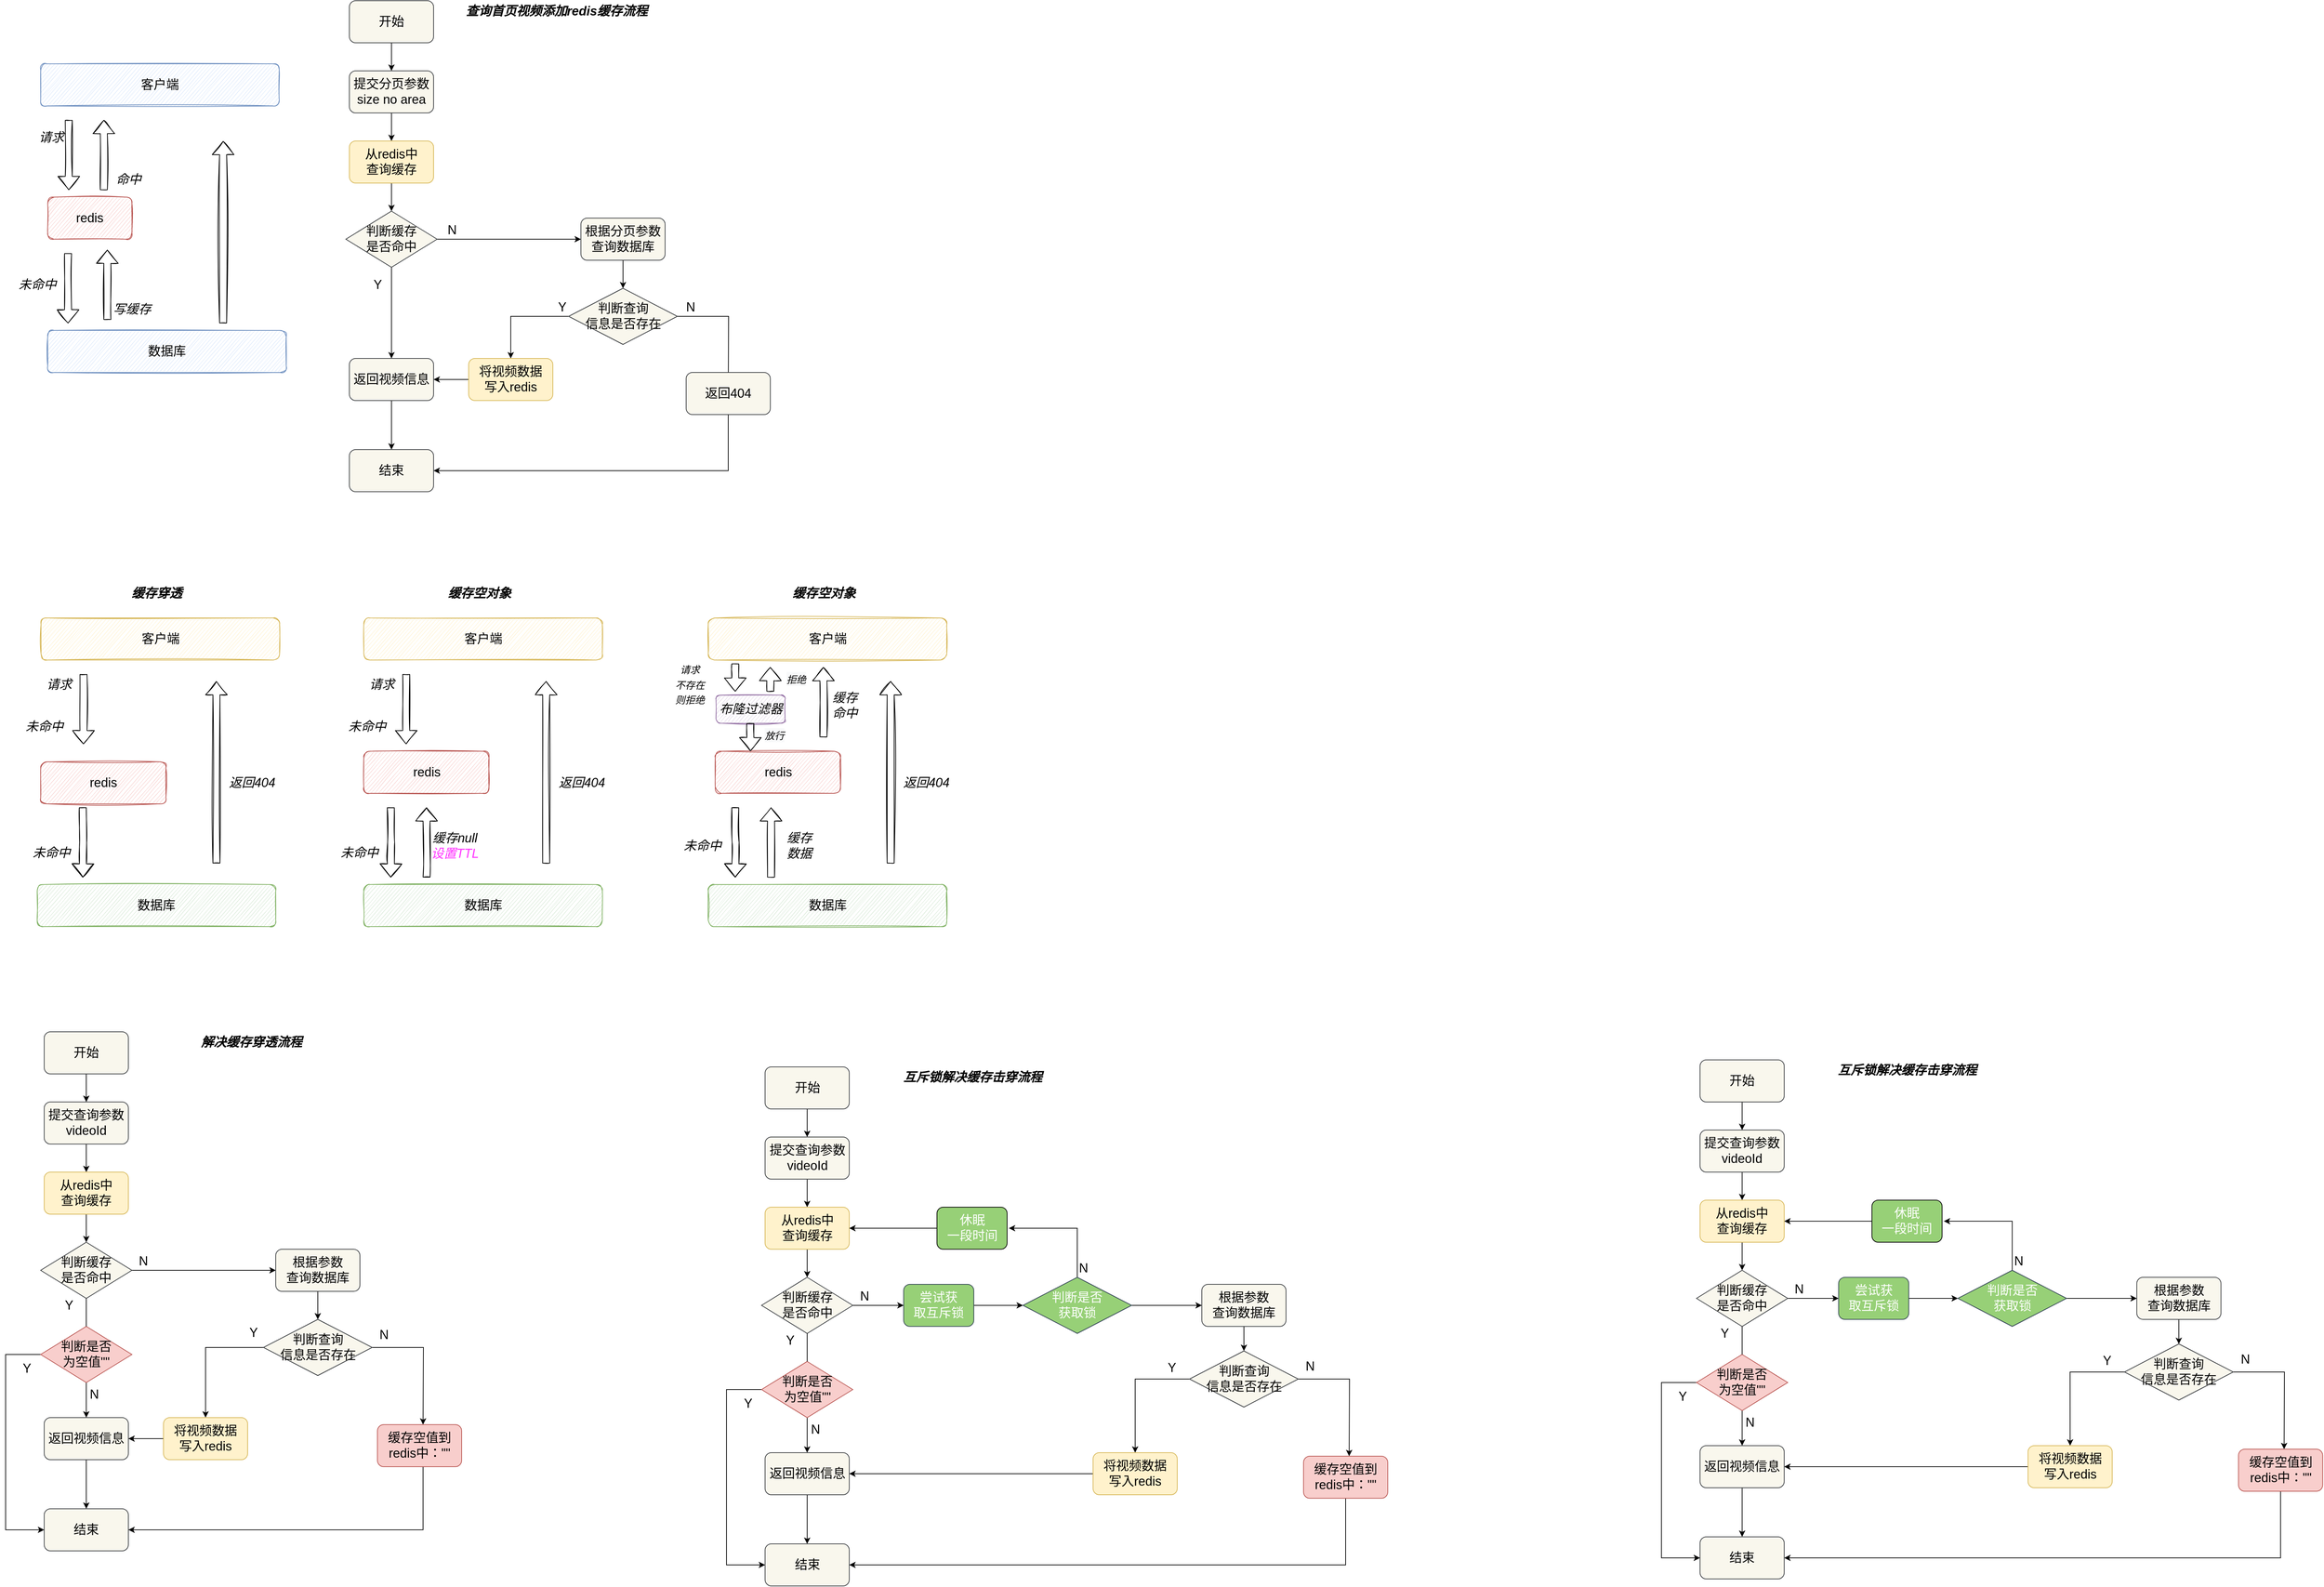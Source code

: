 <mxfile version="20.0.1" type="github">
  <diagram id="TUnOw4-OjzSRCAbL5mTf" name="Page-1">
    <mxGraphModel dx="1422" dy="839" grid="1" gridSize="10" guides="1" tooltips="1" connect="1" arrows="1" fold="1" page="1" pageScale="1" pageWidth="2339" pageHeight="3300" math="0" shadow="0">
      <root>
        <mxCell id="0" />
        <mxCell id="1" parent="0" />
        <mxCell id="n0v-IEttftfymTyLD5pH-8" value="" style="edgeStyle=orthogonalEdgeStyle;rounded=0;orthogonalLoop=1;jettySize=auto;html=1;fontSize=18;" parent="1" source="n0v-IEttftfymTyLD5pH-2" target="n0v-IEttftfymTyLD5pH-5" edge="1">
          <mxGeometry relative="1" as="geometry" />
        </mxCell>
        <mxCell id="n0v-IEttftfymTyLD5pH-2" value="提交分页参数&lt;br&gt;size no area" style="rounded=1;whiteSpace=wrap;html=1;fontSize=18;fillColor=#f9f7ed;strokeColor=#36393d;" parent="1" vertex="1">
          <mxGeometry x="540" y="260" width="120" height="60" as="geometry" />
        </mxCell>
        <mxCell id="n0v-IEttftfymTyLD5pH-4" value="" style="edgeStyle=orthogonalEdgeStyle;rounded=0;orthogonalLoop=1;jettySize=auto;html=1;fontSize=18;" parent="1" source="n0v-IEttftfymTyLD5pH-3" target="n0v-IEttftfymTyLD5pH-2" edge="1">
          <mxGeometry relative="1" as="geometry" />
        </mxCell>
        <mxCell id="n0v-IEttftfymTyLD5pH-3" value="开始" style="rounded=1;whiteSpace=wrap;html=1;fontSize=18;fillColor=#f9f7ed;strokeColor=#36393d;" parent="1" vertex="1">
          <mxGeometry x="540" y="160" width="120" height="60" as="geometry" />
        </mxCell>
        <mxCell id="n0v-IEttftfymTyLD5pH-9" value="" style="edgeStyle=orthogonalEdgeStyle;rounded=0;orthogonalLoop=1;jettySize=auto;html=1;fontSize=18;" parent="1" source="n0v-IEttftfymTyLD5pH-5" target="n0v-IEttftfymTyLD5pH-6" edge="1">
          <mxGeometry relative="1" as="geometry" />
        </mxCell>
        <mxCell id="n0v-IEttftfymTyLD5pH-5" value="从redis中&lt;br&gt;查询缓存" style="rounded=1;whiteSpace=wrap;html=1;fontSize=18;fillColor=#fff2cc;strokeColor=#d6b656;" parent="1" vertex="1">
          <mxGeometry x="540" y="360" width="120" height="60" as="geometry" />
        </mxCell>
        <mxCell id="n0v-IEttftfymTyLD5pH-11" value="" style="edgeStyle=orthogonalEdgeStyle;rounded=0;orthogonalLoop=1;jettySize=auto;html=1;fontSize=18;" parent="1" source="n0v-IEttftfymTyLD5pH-6" target="n0v-IEttftfymTyLD5pH-10" edge="1">
          <mxGeometry relative="1" as="geometry" />
        </mxCell>
        <mxCell id="n0v-IEttftfymTyLD5pH-12" value="Y" style="edgeLabel;html=1;align=center;verticalAlign=middle;resizable=0;points=[];fontSize=18;" parent="n0v-IEttftfymTyLD5pH-11" vertex="1" connectable="0">
          <mxGeometry x="-0.244" y="-1" relative="1" as="geometry">
            <mxPoint x="-19" y="-24" as="offset" />
          </mxGeometry>
        </mxCell>
        <mxCell id="n0v-IEttftfymTyLD5pH-14" value="" style="edgeStyle=orthogonalEdgeStyle;rounded=0;orthogonalLoop=1;jettySize=auto;html=1;fontSize=18;" parent="1" source="n0v-IEttftfymTyLD5pH-6" target="n0v-IEttftfymTyLD5pH-13" edge="1">
          <mxGeometry relative="1" as="geometry" />
        </mxCell>
        <mxCell id="n0v-IEttftfymTyLD5pH-6" value="判断缓存&lt;br&gt;是否命中" style="rhombus;whiteSpace=wrap;html=1;fontSize=18;fillColor=#f9f7ed;strokeColor=#36393d;" parent="1" vertex="1">
          <mxGeometry x="535" y="460" width="130" height="80" as="geometry" />
        </mxCell>
        <mxCell id="n0v-IEttftfymTyLD5pH-19" value="" style="edgeStyle=orthogonalEdgeStyle;rounded=0;orthogonalLoop=1;jettySize=auto;html=1;fontSize=18;" parent="1" source="n0v-IEttftfymTyLD5pH-10" target="n0v-IEttftfymTyLD5pH-18" edge="1">
          <mxGeometry relative="1" as="geometry" />
        </mxCell>
        <mxCell id="n0v-IEttftfymTyLD5pH-10" value="返回视频信息" style="rounded=1;whiteSpace=wrap;html=1;fontSize=18;fillColor=#f9f7ed;strokeColor=#36393d;" parent="1" vertex="1">
          <mxGeometry x="540" y="670" width="120" height="60" as="geometry" />
        </mxCell>
        <mxCell id="n0v-IEttftfymTyLD5pH-17" value="" style="edgeStyle=orthogonalEdgeStyle;rounded=0;orthogonalLoop=1;jettySize=auto;html=1;fontSize=18;" parent="1" source="n0v-IEttftfymTyLD5pH-13" target="n0v-IEttftfymTyLD5pH-16" edge="1">
          <mxGeometry relative="1" as="geometry" />
        </mxCell>
        <mxCell id="n0v-IEttftfymTyLD5pH-13" value="根据分页参数查询数据库" style="rounded=1;whiteSpace=wrap;html=1;fontSize=18;fillColor=#f9f7ed;strokeColor=#36393d;" parent="1" vertex="1">
          <mxGeometry x="870" y="470" width="120" height="60" as="geometry" />
        </mxCell>
        <mxCell id="n0v-IEttftfymTyLD5pH-15" value="N" style="edgeLabel;html=1;align=center;verticalAlign=middle;resizable=0;points=[];fontSize=18;" parent="1" vertex="1" connectable="0">
          <mxGeometry x="690" y="490" as="geometry">
            <mxPoint x="-4" y="-3" as="offset" />
          </mxGeometry>
        </mxCell>
        <mxCell id="n0v-IEttftfymTyLD5pH-20" style="edgeStyle=orthogonalEdgeStyle;rounded=0;orthogonalLoop=1;jettySize=auto;html=1;fontSize=18;" parent="1" source="n0v-IEttftfymTyLD5pH-16" edge="1">
          <mxGeometry relative="1" as="geometry">
            <mxPoint x="1080" y="720" as="targetPoint" />
          </mxGeometry>
        </mxCell>
        <mxCell id="n0v-IEttftfymTyLD5pH-24" style="edgeStyle=orthogonalEdgeStyle;rounded=0;orthogonalLoop=1;jettySize=auto;html=1;entryX=0.5;entryY=0;entryDx=0;entryDy=0;fontSize=18;" parent="1" source="n0v-IEttftfymTyLD5pH-16" target="n0v-IEttftfymTyLD5pH-23" edge="1">
          <mxGeometry relative="1" as="geometry" />
        </mxCell>
        <mxCell id="n0v-IEttftfymTyLD5pH-16" value="判断查询&lt;br&gt;信息是否存在" style="rhombus;whiteSpace=wrap;html=1;fontSize=18;fillColor=#f9f7ed;strokeColor=#36393d;" parent="1" vertex="1">
          <mxGeometry x="852.5" y="570" width="155" height="80" as="geometry" />
        </mxCell>
        <mxCell id="n0v-IEttftfymTyLD5pH-18" value="结束" style="rounded=1;whiteSpace=wrap;html=1;fontSize=18;fillColor=#f9f7ed;strokeColor=#36393d;" parent="1" vertex="1">
          <mxGeometry x="540" y="800" width="120" height="60" as="geometry" />
        </mxCell>
        <mxCell id="n0v-IEttftfymTyLD5pH-22" style="edgeStyle=orthogonalEdgeStyle;rounded=0;orthogonalLoop=1;jettySize=auto;html=1;entryX=1;entryY=0.5;entryDx=0;entryDy=0;fontSize=18;" parent="1" source="n0v-IEttftfymTyLD5pH-21" target="n0v-IEttftfymTyLD5pH-18" edge="1">
          <mxGeometry relative="1" as="geometry">
            <Array as="points">
              <mxPoint x="1080" y="830" />
            </Array>
          </mxGeometry>
        </mxCell>
        <mxCell id="n0v-IEttftfymTyLD5pH-21" value="返回404" style="rounded=1;whiteSpace=wrap;html=1;fontSize=18;fillColor=#f9f7ed;strokeColor=#36393d;" parent="1" vertex="1">
          <mxGeometry x="1020" y="690" width="120" height="60" as="geometry" />
        </mxCell>
        <mxCell id="n0v-IEttftfymTyLD5pH-25" value="" style="edgeStyle=orthogonalEdgeStyle;rounded=0;orthogonalLoop=1;jettySize=auto;html=1;fontSize=18;" parent="1" source="n0v-IEttftfymTyLD5pH-23" target="n0v-IEttftfymTyLD5pH-10" edge="1">
          <mxGeometry relative="1" as="geometry" />
        </mxCell>
        <mxCell id="n0v-IEttftfymTyLD5pH-23" value="将视频数据&lt;br&gt;写入redis" style="rounded=1;whiteSpace=wrap;html=1;fontSize=18;fillColor=#fff2cc;strokeColor=#d6b656;" parent="1" vertex="1">
          <mxGeometry x="710" y="670" width="120" height="60" as="geometry" />
        </mxCell>
        <mxCell id="n0v-IEttftfymTyLD5pH-26" value="&lt;b&gt;&lt;i&gt;查询首页视频添加redis缓存流程&lt;/i&gt;&lt;/b&gt;" style="text;html=1;align=center;verticalAlign=middle;resizable=0;points=[];autosize=1;strokeColor=none;fillColor=none;fontSize=18;" parent="1" vertex="1">
          <mxGeometry x="700" y="160" width="270" height="30" as="geometry" />
        </mxCell>
        <mxCell id="n0v-IEttftfymTyLD5pH-27" value="客户端" style="rounded=1;whiteSpace=wrap;html=1;fontSize=18;sketch=1;fillColor=#dae8fc;strokeColor=#6c8ebf;" parent="1" vertex="1">
          <mxGeometry x="100" y="250" width="340" height="60" as="geometry" />
        </mxCell>
        <mxCell id="n0v-IEttftfymTyLD5pH-29" value="数据库" style="rounded=1;whiteSpace=wrap;html=1;fontSize=18;sketch=1;fillColor=#dae8fc;strokeColor=#6c8ebf;" parent="1" vertex="1">
          <mxGeometry x="110" y="630" width="340" height="60" as="geometry" />
        </mxCell>
        <mxCell id="n0v-IEttftfymTyLD5pH-30" value="redis" style="rounded=1;whiteSpace=wrap;html=1;sketch=1;fontSize=18;fillColor=#f8cecc;strokeColor=#b85450;" parent="1" vertex="1">
          <mxGeometry x="110" y="440" width="120" height="60" as="geometry" />
        </mxCell>
        <mxCell id="n0v-IEttftfymTyLD5pH-31" value="" style="shape=flexArrow;endArrow=classic;html=1;rounded=0;fontSize=18;sketch=1;" parent="1" edge="1">
          <mxGeometry width="50" height="50" relative="1" as="geometry">
            <mxPoint x="140" y="330" as="sourcePoint" />
            <mxPoint x="140" y="430" as="targetPoint" />
          </mxGeometry>
        </mxCell>
        <mxCell id="n0v-IEttftfymTyLD5pH-32" value="" style="shape=flexArrow;endArrow=classic;html=1;rounded=0;fontSize=18;sketch=1;" parent="1" edge="1">
          <mxGeometry width="50" height="50" relative="1" as="geometry">
            <mxPoint x="190" y="430" as="sourcePoint" />
            <mxPoint x="190" y="330" as="targetPoint" />
          </mxGeometry>
        </mxCell>
        <mxCell id="n0v-IEttftfymTyLD5pH-33" value="" style="shape=flexArrow;endArrow=classic;html=1;rounded=0;fontSize=18;sketch=1;" parent="1" edge="1">
          <mxGeometry width="50" height="50" relative="1" as="geometry">
            <mxPoint x="139" y="520" as="sourcePoint" />
            <mxPoint x="139" y="620" as="targetPoint" />
          </mxGeometry>
        </mxCell>
        <mxCell id="n0v-IEttftfymTyLD5pH-34" value="" style="shape=flexArrow;endArrow=classic;html=1;rounded=0;fontSize=18;sketch=1;" parent="1" edge="1">
          <mxGeometry width="50" height="50" relative="1" as="geometry">
            <mxPoint x="360" y="620" as="sourcePoint" />
            <mxPoint x="360" y="360" as="targetPoint" />
          </mxGeometry>
        </mxCell>
        <mxCell id="n0v-IEttftfymTyLD5pH-35" value="&lt;i&gt;请求&lt;/i&gt;" style="text;html=1;align=center;verticalAlign=middle;resizable=0;points=[];autosize=1;strokeColor=none;fillColor=none;fontSize=18;sketch=0;" parent="1" vertex="1">
          <mxGeometry x="90" y="340" width="50" height="30" as="geometry" />
        </mxCell>
        <mxCell id="n0v-IEttftfymTyLD5pH-36" value="&lt;i&gt;命中&lt;/i&gt;" style="text;html=1;align=center;verticalAlign=middle;resizable=0;points=[];autosize=1;strokeColor=none;fillColor=none;fontSize=18;sketch=0;" parent="1" vertex="1">
          <mxGeometry x="200" y="400" width="50" height="30" as="geometry" />
        </mxCell>
        <mxCell id="n0v-IEttftfymTyLD5pH-37" value="&lt;i&gt;未命中&lt;/i&gt;" style="text;html=1;align=center;verticalAlign=middle;resizable=0;points=[];autosize=1;strokeColor=none;fillColor=none;fontSize=18;sketch=0;" parent="1" vertex="1">
          <mxGeometry x="59.5" y="550" width="70" height="30" as="geometry" />
        </mxCell>
        <mxCell id="n0v-IEttftfymTyLD5pH-38" value="" style="shape=flexArrow;endArrow=classic;html=1;rounded=0;fontSize=18;sketch=1;" parent="1" edge="1">
          <mxGeometry width="50" height="50" relative="1" as="geometry">
            <mxPoint x="195" y="615" as="sourcePoint" />
            <mxPoint x="195" y="515" as="targetPoint" />
          </mxGeometry>
        </mxCell>
        <mxCell id="n0v-IEttftfymTyLD5pH-39" value="&lt;i&gt;写缓存&lt;/i&gt;" style="text;html=1;align=center;verticalAlign=middle;resizable=0;points=[];autosize=1;strokeColor=none;fillColor=none;fontSize=18;sketch=0;" parent="1" vertex="1">
          <mxGeometry x="195" y="585" width="70" height="30" as="geometry" />
        </mxCell>
        <mxCell id="hhesN13eDC3Sof1Lqxhy-1" value="客户端" style="rounded=1;whiteSpace=wrap;html=1;fontSize=18;sketch=1;fillColor=#fff2cc;strokeColor=#d6b656;" parent="1" vertex="1">
          <mxGeometry x="100.5" y="1040" width="340" height="60" as="geometry" />
        </mxCell>
        <mxCell id="hhesN13eDC3Sof1Lqxhy-2" value="数据库" style="rounded=1;whiteSpace=wrap;html=1;fontSize=18;sketch=1;fillColor=#d5e8d4;strokeColor=#82b366;" parent="1" vertex="1">
          <mxGeometry x="95" y="1420" width="340" height="60" as="geometry" />
        </mxCell>
        <mxCell id="hhesN13eDC3Sof1Lqxhy-4" value="" style="shape=flexArrow;endArrow=classic;html=1;rounded=0;fontSize=18;sketch=1;" parent="1" edge="1">
          <mxGeometry width="50" height="50" relative="1" as="geometry">
            <mxPoint x="161" y="1120" as="sourcePoint" />
            <mxPoint x="161" y="1220" as="targetPoint" />
          </mxGeometry>
        </mxCell>
        <mxCell id="hhesN13eDC3Sof1Lqxhy-6" value="" style="shape=flexArrow;endArrow=classic;html=1;rounded=0;fontSize=18;sketch=1;" parent="1" edge="1">
          <mxGeometry width="50" height="50" relative="1" as="geometry">
            <mxPoint x="160" y="1310" as="sourcePoint" />
            <mxPoint x="160" y="1410" as="targetPoint" />
            <Array as="points">
              <mxPoint x="160.5" y="1360" />
            </Array>
          </mxGeometry>
        </mxCell>
        <mxCell id="hhesN13eDC3Sof1Lqxhy-7" value="" style="shape=flexArrow;endArrow=classic;html=1;rounded=0;fontSize=18;sketch=1;" parent="1" edge="1">
          <mxGeometry width="50" height="50" relative="1" as="geometry">
            <mxPoint x="350.5" y="1390" as="sourcePoint" />
            <mxPoint x="350.5" y="1130" as="targetPoint" />
          </mxGeometry>
        </mxCell>
        <mxCell id="hhesN13eDC3Sof1Lqxhy-8" value="&lt;i&gt;请求&lt;/i&gt;" style="text;html=1;align=center;verticalAlign=middle;resizable=0;points=[];autosize=1;strokeColor=none;fillColor=none;fontSize=18;sketch=0;" parent="1" vertex="1">
          <mxGeometry x="100.5" y="1120" width="50" height="30" as="geometry" />
        </mxCell>
        <mxCell id="hhesN13eDC3Sof1Lqxhy-10" value="&lt;i&gt;未命中&lt;/i&gt;" style="text;html=1;align=center;verticalAlign=middle;resizable=0;points=[];autosize=1;strokeColor=none;fillColor=none;fontSize=18;sketch=0;" parent="1" vertex="1">
          <mxGeometry x="80" y="1360" width="70" height="30" as="geometry" />
        </mxCell>
        <mxCell id="hhesN13eDC3Sof1Lqxhy-14" value="&lt;i&gt;未命中&lt;/i&gt;" style="text;html=1;align=center;verticalAlign=middle;resizable=0;points=[];autosize=1;strokeColor=none;fillColor=none;fontSize=18;sketch=0;" parent="1" vertex="1">
          <mxGeometry x="70" y="1180" width="70" height="30" as="geometry" />
        </mxCell>
        <mxCell id="hhesN13eDC3Sof1Lqxhy-16" value="&lt;i&gt;返回404&lt;/i&gt;" style="text;html=1;align=center;verticalAlign=middle;resizable=0;points=[];autosize=1;strokeColor=none;fillColor=none;fontSize=18;sketch=0;" parent="1" vertex="1">
          <mxGeometry x="360.5" y="1260" width="80" height="30" as="geometry" />
        </mxCell>
        <mxCell id="hhesN13eDC3Sof1Lqxhy-17" value="客户端" style="rounded=1;whiteSpace=wrap;html=1;fontSize=18;sketch=1;fillColor=#fff2cc;strokeColor=#d6b656;" parent="1" vertex="1">
          <mxGeometry x="560.5" y="1040" width="340" height="60" as="geometry" />
        </mxCell>
        <mxCell id="hhesN13eDC3Sof1Lqxhy-18" value="数据库" style="rounded=1;whiteSpace=wrap;html=1;fontSize=18;sketch=1;fillColor=#d5e8d4;strokeColor=#82b366;" parent="1" vertex="1">
          <mxGeometry x="560.5" y="1420" width="340" height="60" as="geometry" />
        </mxCell>
        <mxCell id="hhesN13eDC3Sof1Lqxhy-20" value="" style="shape=flexArrow;endArrow=classic;html=1;rounded=0;fontSize=18;sketch=1;" parent="1" edge="1">
          <mxGeometry width="50" height="50" relative="1" as="geometry">
            <mxPoint x="621" y="1120" as="sourcePoint" />
            <mxPoint x="621" y="1220" as="targetPoint" />
          </mxGeometry>
        </mxCell>
        <mxCell id="hhesN13eDC3Sof1Lqxhy-21" value="" style="shape=flexArrow;endArrow=classic;html=1;rounded=0;fontSize=18;sketch=1;" parent="1" edge="1">
          <mxGeometry width="50" height="50" relative="1" as="geometry">
            <mxPoint x="599" y="1310" as="sourcePoint" />
            <mxPoint x="599" y="1410" as="targetPoint" />
            <Array as="points">
              <mxPoint x="599.5" y="1360" />
            </Array>
          </mxGeometry>
        </mxCell>
        <mxCell id="hhesN13eDC3Sof1Lqxhy-22" value="" style="shape=flexArrow;endArrow=classic;html=1;rounded=0;fontSize=18;sketch=1;" parent="1" edge="1">
          <mxGeometry width="50" height="50" relative="1" as="geometry">
            <mxPoint x="820.5" y="1390" as="sourcePoint" />
            <mxPoint x="820.5" y="1130" as="targetPoint" />
          </mxGeometry>
        </mxCell>
        <mxCell id="hhesN13eDC3Sof1Lqxhy-23" value="&lt;i&gt;请求&lt;/i&gt;" style="text;html=1;align=center;verticalAlign=middle;resizable=0;points=[];autosize=1;strokeColor=none;fillColor=none;fontSize=18;sketch=0;" parent="1" vertex="1">
          <mxGeometry x="560.5" y="1120" width="50" height="30" as="geometry" />
        </mxCell>
        <mxCell id="hhesN13eDC3Sof1Lqxhy-24" value="&lt;i&gt;未命中&lt;/i&gt;" style="text;html=1;align=center;verticalAlign=middle;resizable=0;points=[];autosize=1;strokeColor=none;fillColor=none;fontSize=18;sketch=0;" parent="1" vertex="1">
          <mxGeometry x="519" y="1360" width="70" height="30" as="geometry" />
        </mxCell>
        <mxCell id="hhesN13eDC3Sof1Lqxhy-25" value="&lt;i&gt;未命中&lt;/i&gt;" style="text;html=1;align=center;verticalAlign=middle;resizable=0;points=[];autosize=1;strokeColor=none;fillColor=none;fontSize=18;sketch=0;" parent="1" vertex="1">
          <mxGeometry x="530" y="1180" width="70" height="30" as="geometry" />
        </mxCell>
        <mxCell id="hhesN13eDC3Sof1Lqxhy-26" value="&lt;i&gt;返回404&lt;/i&gt;" style="text;html=1;align=center;verticalAlign=middle;resizable=0;points=[];autosize=1;strokeColor=none;fillColor=none;fontSize=18;sketch=0;" parent="1" vertex="1">
          <mxGeometry x="830.5" y="1260" width="80" height="30" as="geometry" />
        </mxCell>
        <mxCell id="hhesN13eDC3Sof1Lqxhy-27" value="&lt;i&gt;&lt;b&gt;缓存穿透&lt;/b&gt;&lt;/i&gt;" style="text;html=1;align=center;verticalAlign=middle;resizable=0;points=[];autosize=1;strokeColor=none;fillColor=none;fontSize=18;sketch=0;" parent="1" vertex="1">
          <mxGeometry x="220" y="990" width="90" height="30" as="geometry" />
        </mxCell>
        <mxCell id="hhesN13eDC3Sof1Lqxhy-28" value="&lt;i&gt;&lt;b&gt;缓存空对象&lt;/b&gt;&lt;/i&gt;" style="text;html=1;align=center;verticalAlign=middle;resizable=0;points=[];autosize=1;strokeColor=none;fillColor=none;fontSize=18;sketch=0;" parent="1" vertex="1">
          <mxGeometry x="670" y="990" width="110" height="30" as="geometry" />
        </mxCell>
        <mxCell id="hhesN13eDC3Sof1Lqxhy-29" value="" style="shape=flexArrow;endArrow=classic;html=1;rounded=0;fontSize=18;sketch=1;" parent="1" edge="1">
          <mxGeometry width="50" height="50" relative="1" as="geometry">
            <mxPoint x="650" y="1410" as="sourcePoint" />
            <mxPoint x="650" y="1310" as="targetPoint" />
          </mxGeometry>
        </mxCell>
        <mxCell id="hhesN13eDC3Sof1Lqxhy-30" value="&lt;i&gt;缓存null&lt;br&gt;&lt;font color=&quot;#ff33ff&quot;&gt;设置TTL&lt;/font&gt;&lt;br&gt;&lt;/i&gt;" style="text;html=1;align=center;verticalAlign=middle;resizable=0;points=[];autosize=1;strokeColor=none;fillColor=none;fontSize=18;sketch=0;" parent="1" vertex="1">
          <mxGeometry x="650" y="1340" width="80" height="50" as="geometry" />
        </mxCell>
        <mxCell id="hhesN13eDC3Sof1Lqxhy-31" value="客户端" style="rounded=1;whiteSpace=wrap;html=1;fontSize=18;sketch=1;fillColor=#fff2cc;strokeColor=#d6b656;" parent="1" vertex="1">
          <mxGeometry x="1051.5" y="1040" width="340" height="60" as="geometry" />
        </mxCell>
        <mxCell id="hhesN13eDC3Sof1Lqxhy-32" value="数据库" style="rounded=1;whiteSpace=wrap;html=1;fontSize=18;sketch=1;fillColor=#d5e8d4;strokeColor=#82b366;" parent="1" vertex="1">
          <mxGeometry x="1051.5" y="1420" width="340" height="60" as="geometry" />
        </mxCell>
        <mxCell id="hhesN13eDC3Sof1Lqxhy-33" value="redis" style="rounded=1;whiteSpace=wrap;html=1;sketch=1;fontSize=18;fillColor=#f8cecc;strokeColor=#b85450;" parent="1" vertex="1">
          <mxGeometry x="1061.5" y="1230" width="178.5" height="60" as="geometry" />
        </mxCell>
        <mxCell id="hhesN13eDC3Sof1Lqxhy-34" value="" style="shape=flexArrow;endArrow=classic;html=1;rounded=0;fontSize=18;sketch=1;" parent="1" edge="1">
          <mxGeometry width="50" height="50" relative="1" as="geometry">
            <mxPoint x="1090" y="1105" as="sourcePoint" />
            <mxPoint x="1090" y="1145" as="targetPoint" />
          </mxGeometry>
        </mxCell>
        <mxCell id="hhesN13eDC3Sof1Lqxhy-35" value="" style="shape=flexArrow;endArrow=classic;html=1;rounded=0;fontSize=18;sketch=1;" parent="1" edge="1">
          <mxGeometry width="50" height="50" relative="1" as="geometry">
            <mxPoint x="1090" y="1310" as="sourcePoint" />
            <mxPoint x="1090" y="1410" as="targetPoint" />
            <Array as="points">
              <mxPoint x="1090.5" y="1360" />
            </Array>
          </mxGeometry>
        </mxCell>
        <mxCell id="hhesN13eDC3Sof1Lqxhy-36" value="" style="shape=flexArrow;endArrow=classic;html=1;rounded=0;fontSize=18;sketch=1;" parent="1" edge="1">
          <mxGeometry width="50" height="50" relative="1" as="geometry">
            <mxPoint x="1311.5" y="1390" as="sourcePoint" />
            <mxPoint x="1311.5" y="1130" as="targetPoint" />
          </mxGeometry>
        </mxCell>
        <mxCell id="hhesN13eDC3Sof1Lqxhy-37" value="&lt;i&gt;&lt;font style=&quot;font-size: 14px;&quot;&gt;请求&lt;br&gt;不存在&lt;br&gt;则拒绝&lt;/font&gt;&lt;br&gt;&lt;/i&gt;" style="text;html=1;align=center;verticalAlign=middle;resizable=0;points=[];autosize=1;strokeColor=none;fillColor=none;fontSize=18;sketch=0;" parent="1" vertex="1">
          <mxGeometry x="995" y="1100" width="60" height="70" as="geometry" />
        </mxCell>
        <mxCell id="hhesN13eDC3Sof1Lqxhy-38" value="&lt;i&gt;未命中&lt;/i&gt;" style="text;html=1;align=center;verticalAlign=middle;resizable=0;points=[];autosize=1;strokeColor=none;fillColor=none;fontSize=18;sketch=0;" parent="1" vertex="1">
          <mxGeometry x="1007.5" y="1350" width="70" height="30" as="geometry" />
        </mxCell>
        <mxCell id="hhesN13eDC3Sof1Lqxhy-40" value="&lt;i&gt;返回404&lt;/i&gt;" style="text;html=1;align=center;verticalAlign=middle;resizable=0;points=[];autosize=1;strokeColor=none;fillColor=none;fontSize=18;sketch=0;" parent="1" vertex="1">
          <mxGeometry x="1321.5" y="1260" width="80" height="30" as="geometry" />
        </mxCell>
        <mxCell id="hhesN13eDC3Sof1Lqxhy-41" value="&lt;i&gt;&lt;b&gt;缓存空对象&lt;/b&gt;&lt;/i&gt;" style="text;html=1;align=center;verticalAlign=middle;resizable=0;points=[];autosize=1;strokeColor=none;fillColor=none;fontSize=18;sketch=0;" parent="1" vertex="1">
          <mxGeometry x="1161" y="990" width="110" height="30" as="geometry" />
        </mxCell>
        <mxCell id="hhesN13eDC3Sof1Lqxhy-42" value="" style="shape=flexArrow;endArrow=classic;html=1;rounded=0;fontSize=18;sketch=1;" parent="1" edge="1">
          <mxGeometry width="50" height="50" relative="1" as="geometry">
            <mxPoint x="1141" y="1410" as="sourcePoint" />
            <mxPoint x="1141" y="1310" as="targetPoint" />
          </mxGeometry>
        </mxCell>
        <mxCell id="hhesN13eDC3Sof1Lqxhy-43" value="&lt;i&gt;缓存&lt;br&gt;数据&lt;br&gt;&lt;/i&gt;" style="text;html=1;align=center;verticalAlign=middle;resizable=0;points=[];autosize=1;strokeColor=none;fillColor=none;fontSize=18;sketch=0;" parent="1" vertex="1">
          <mxGeometry x="1156" y="1340" width="50" height="50" as="geometry" />
        </mxCell>
        <mxCell id="hhesN13eDC3Sof1Lqxhy-44" value="&lt;i&gt;布隆过滤器&lt;/i&gt;" style="rounded=1;whiteSpace=wrap;html=1;sketch=1;fontSize=18;fillColor=#e1d5e7;strokeColor=#9673a6;" parent="1" vertex="1">
          <mxGeometry x="1062.5" y="1150" width="98.5" height="40" as="geometry" />
        </mxCell>
        <mxCell id="hhesN13eDC3Sof1Lqxhy-45" value="" style="shape=flexArrow;endArrow=classic;html=1;rounded=0;fontSize=18;sketch=1;" parent="1" edge="1">
          <mxGeometry width="50" height="50" relative="1" as="geometry">
            <mxPoint x="1140" y="1145" as="sourcePoint" />
            <mxPoint x="1140" y="1110" as="targetPoint" />
          </mxGeometry>
        </mxCell>
        <mxCell id="hhesN13eDC3Sof1Lqxhy-46" value="&lt;i style=&quot;color: rgb(0, 0, 0); font-family: Helvetica; font-size: 18px; font-variant-ligatures: normal; font-variant-caps: normal; font-weight: 400; letter-spacing: normal; orphans: 2; text-align: center; text-indent: 0px; text-transform: none; widows: 2; word-spacing: 0px; -webkit-text-stroke-width: 0px; background-color: rgb(248, 249, 250); text-decoration-thickness: initial; text-decoration-style: initial; text-decoration-color: initial;&quot;&gt;&lt;font style=&quot;font-size: 14px;&quot;&gt;拒绝&lt;/font&gt;&lt;/i&gt;" style="text;whiteSpace=wrap;html=1;fontSize=14;fontColor=#FF33FF;" parent="1" vertex="1">
          <mxGeometry x="1161" y="1110" width="40" height="30" as="geometry" />
        </mxCell>
        <mxCell id="hhesN13eDC3Sof1Lqxhy-47" value="" style="shape=flexArrow;endArrow=classic;html=1;rounded=0;fontSize=18;sketch=1;" parent="1" edge="1">
          <mxGeometry width="50" height="50" relative="1" as="geometry">
            <mxPoint x="1111.51" y="1190" as="sourcePoint" />
            <mxPoint x="1111.51" y="1230" as="targetPoint" />
          </mxGeometry>
        </mxCell>
        <mxCell id="hhesN13eDC3Sof1Lqxhy-48" value="&lt;i style=&quot;color: rgb(0, 0, 0); font-family: Helvetica; font-size: 18px; font-variant-ligatures: normal; font-variant-caps: normal; font-weight: 400; letter-spacing: normal; orphans: 2; text-align: center; text-indent: 0px; text-transform: none; widows: 2; word-spacing: 0px; -webkit-text-stroke-width: 0px; background-color: rgb(248, 249, 250); text-decoration-thickness: initial; text-decoration-style: initial; text-decoration-color: initial;&quot;&gt;&lt;font style=&quot;font-size: 14px;&quot;&gt;放行&lt;/font&gt;&lt;/i&gt;" style="text;whiteSpace=wrap;html=1;fontSize=14;fontColor=#FF33FF;" parent="1" vertex="1">
          <mxGeometry x="1130" y="1190" width="40" height="30" as="geometry" />
        </mxCell>
        <mxCell id="hhesN13eDC3Sof1Lqxhy-49" value="" style="shape=flexArrow;endArrow=classic;html=1;rounded=0;fontSize=18;sketch=1;" parent="1" edge="1">
          <mxGeometry width="50" height="50" relative="1" as="geometry">
            <mxPoint x="1215.66" y="1210.0" as="sourcePoint" />
            <mxPoint x="1215.66" y="1110.0" as="targetPoint" />
          </mxGeometry>
        </mxCell>
        <mxCell id="hhesN13eDC3Sof1Lqxhy-50" value="&lt;i&gt;缓存&lt;br&gt;命中&lt;br&gt;&lt;/i&gt;" style="text;html=1;align=center;verticalAlign=middle;resizable=0;points=[];autosize=1;strokeColor=none;fillColor=none;fontSize=18;sketch=0;" parent="1" vertex="1">
          <mxGeometry x="1221" y="1140" width="50" height="50" as="geometry" />
        </mxCell>
        <mxCell id="hhesN13eDC3Sof1Lqxhy-51" value="redis" style="rounded=1;whiteSpace=wrap;html=1;sketch=1;fontSize=18;fillColor=#f8cecc;strokeColor=#b85450;" parent="1" vertex="1">
          <mxGeometry x="560.5" y="1230" width="178.5" height="60" as="geometry" />
        </mxCell>
        <mxCell id="hhesN13eDC3Sof1Lqxhy-52" value="redis" style="rounded=1;whiteSpace=wrap;html=1;sketch=1;fontSize=18;fillColor=#f8cecc;strokeColor=#b85450;" parent="1" vertex="1">
          <mxGeometry x="100" y="1245" width="178.5" height="60" as="geometry" />
        </mxCell>
        <mxCell id="btGslaUBgtgxiYlLMeVT-1" value="" style="edgeStyle=orthogonalEdgeStyle;rounded=0;orthogonalLoop=1;jettySize=auto;html=1;fontSize=18;" parent="1" source="btGslaUBgtgxiYlLMeVT-2" target="btGslaUBgtgxiYlLMeVT-6" edge="1">
          <mxGeometry relative="1" as="geometry" />
        </mxCell>
        <mxCell id="btGslaUBgtgxiYlLMeVT-2" value="提交查询参数&lt;br&gt;videoId" style="rounded=1;whiteSpace=wrap;html=1;fontSize=18;fillColor=#f9f7ed;strokeColor=#36393d;" parent="1" vertex="1">
          <mxGeometry x="105" y="1730" width="120" height="60" as="geometry" />
        </mxCell>
        <mxCell id="btGslaUBgtgxiYlLMeVT-3" value="" style="edgeStyle=orthogonalEdgeStyle;rounded=0;orthogonalLoop=1;jettySize=auto;html=1;fontSize=18;" parent="1" source="btGslaUBgtgxiYlLMeVT-4" target="btGslaUBgtgxiYlLMeVT-2" edge="1">
          <mxGeometry relative="1" as="geometry" />
        </mxCell>
        <mxCell id="btGslaUBgtgxiYlLMeVT-4" value="开始" style="rounded=1;whiteSpace=wrap;html=1;fontSize=18;fillColor=#f9f7ed;strokeColor=#36393d;" parent="1" vertex="1">
          <mxGeometry x="105" y="1630" width="120" height="60" as="geometry" />
        </mxCell>
        <mxCell id="btGslaUBgtgxiYlLMeVT-5" value="" style="edgeStyle=orthogonalEdgeStyle;rounded=0;orthogonalLoop=1;jettySize=auto;html=1;fontSize=18;" parent="1" source="btGslaUBgtgxiYlLMeVT-6" target="btGslaUBgtgxiYlLMeVT-10" edge="1">
          <mxGeometry relative="1" as="geometry" />
        </mxCell>
        <mxCell id="btGslaUBgtgxiYlLMeVT-6" value="从redis中&lt;br&gt;查询缓存" style="rounded=1;whiteSpace=wrap;html=1;fontSize=18;fillColor=#fff2cc;strokeColor=#d6b656;" parent="1" vertex="1">
          <mxGeometry x="105" y="1830" width="120" height="60" as="geometry" />
        </mxCell>
        <mxCell id="btGslaUBgtgxiYlLMeVT-7" value="" style="edgeStyle=orthogonalEdgeStyle;rounded=0;orthogonalLoop=1;jettySize=auto;html=1;fontSize=18;startArrow=none;" parent="1" source="btGslaUBgtgxiYlLMeVT-25" target="btGslaUBgtgxiYlLMeVT-12" edge="1">
          <mxGeometry relative="1" as="geometry" />
        </mxCell>
        <mxCell id="btGslaUBgtgxiYlLMeVT-9" value="" style="edgeStyle=orthogonalEdgeStyle;rounded=0;orthogonalLoop=1;jettySize=auto;html=1;fontSize=18;" parent="1" source="btGslaUBgtgxiYlLMeVT-10" target="btGslaUBgtgxiYlLMeVT-14" edge="1">
          <mxGeometry relative="1" as="geometry" />
        </mxCell>
        <mxCell id="btGslaUBgtgxiYlLMeVT-10" value="判断缓存&lt;br&gt;是否命中" style="rhombus;whiteSpace=wrap;html=1;fontSize=18;fillColor=#f9f7ed;strokeColor=#36393d;" parent="1" vertex="1">
          <mxGeometry x="100" y="1930" width="130" height="80" as="geometry" />
        </mxCell>
        <mxCell id="btGslaUBgtgxiYlLMeVT-11" value="" style="edgeStyle=orthogonalEdgeStyle;rounded=0;orthogonalLoop=1;jettySize=auto;html=1;fontSize=18;" parent="1" source="btGslaUBgtgxiYlLMeVT-12" target="btGslaUBgtgxiYlLMeVT-19" edge="1">
          <mxGeometry relative="1" as="geometry" />
        </mxCell>
        <mxCell id="btGslaUBgtgxiYlLMeVT-12" value="返回视频信息" style="rounded=1;whiteSpace=wrap;html=1;fontSize=18;fillColor=#f9f7ed;strokeColor=#36393d;" parent="1" vertex="1">
          <mxGeometry x="105" y="2180" width="120" height="60" as="geometry" />
        </mxCell>
        <mxCell id="btGslaUBgtgxiYlLMeVT-13" value="" style="edgeStyle=orthogonalEdgeStyle;rounded=0;orthogonalLoop=1;jettySize=auto;html=1;fontSize=18;" parent="1" source="btGslaUBgtgxiYlLMeVT-14" target="btGslaUBgtgxiYlLMeVT-18" edge="1">
          <mxGeometry relative="1" as="geometry" />
        </mxCell>
        <mxCell id="btGslaUBgtgxiYlLMeVT-14" value="根据参数&lt;br&gt;查询数据库" style="rounded=1;whiteSpace=wrap;html=1;fontSize=18;fillColor=#f9f7ed;strokeColor=#36393d;" parent="1" vertex="1">
          <mxGeometry x="435" y="1940" width="120" height="60" as="geometry" />
        </mxCell>
        <mxCell id="btGslaUBgtgxiYlLMeVT-15" value="N" style="edgeLabel;html=1;align=center;verticalAlign=middle;resizable=0;points=[];fontSize=18;" parent="1" vertex="1" connectable="0">
          <mxGeometry x="250" y="1960" as="geometry">
            <mxPoint x="-4" y="-3" as="offset" />
          </mxGeometry>
        </mxCell>
        <mxCell id="btGslaUBgtgxiYlLMeVT-16" style="edgeStyle=orthogonalEdgeStyle;rounded=0;orthogonalLoop=1;jettySize=auto;html=1;fontSize=18;" parent="1" source="btGslaUBgtgxiYlLMeVT-18" edge="1">
          <mxGeometry relative="1" as="geometry">
            <mxPoint x="645" y="2190" as="targetPoint" />
          </mxGeometry>
        </mxCell>
        <mxCell id="btGslaUBgtgxiYlLMeVT-17" style="edgeStyle=orthogonalEdgeStyle;rounded=0;orthogonalLoop=1;jettySize=auto;html=1;entryX=0.5;entryY=0;entryDx=0;entryDy=0;fontSize=18;" parent="1" source="btGslaUBgtgxiYlLMeVT-18" target="btGslaUBgtgxiYlLMeVT-23" edge="1">
          <mxGeometry relative="1" as="geometry" />
        </mxCell>
        <mxCell id="btGslaUBgtgxiYlLMeVT-18" value="判断查询&lt;br&gt;信息是否存在" style="rhombus;whiteSpace=wrap;html=1;fontSize=18;fillColor=#f9f7ed;strokeColor=#36393d;" parent="1" vertex="1">
          <mxGeometry x="417.5" y="2040" width="155" height="80" as="geometry" />
        </mxCell>
        <mxCell id="btGslaUBgtgxiYlLMeVT-19" value="结束" style="rounded=1;whiteSpace=wrap;html=1;fontSize=18;fillColor=#f9f7ed;strokeColor=#36393d;" parent="1" vertex="1">
          <mxGeometry x="105" y="2310" width="120" height="60" as="geometry" />
        </mxCell>
        <mxCell id="btGslaUBgtgxiYlLMeVT-20" style="edgeStyle=orthogonalEdgeStyle;rounded=0;orthogonalLoop=1;jettySize=auto;html=1;entryX=1;entryY=0.5;entryDx=0;entryDy=0;fontSize=18;" parent="1" source="btGslaUBgtgxiYlLMeVT-21" target="btGslaUBgtgxiYlLMeVT-19" edge="1">
          <mxGeometry relative="1" as="geometry">
            <Array as="points">
              <mxPoint x="645" y="2340" />
            </Array>
          </mxGeometry>
        </mxCell>
        <mxCell id="btGslaUBgtgxiYlLMeVT-21" value="缓存空值到redis中：&quot;&quot;" style="rounded=1;whiteSpace=wrap;html=1;fontSize=18;fillColor=#f8cecc;strokeColor=#b85450;" parent="1" vertex="1">
          <mxGeometry x="580" y="2190" width="120" height="60" as="geometry" />
        </mxCell>
        <mxCell id="btGslaUBgtgxiYlLMeVT-22" value="" style="edgeStyle=orthogonalEdgeStyle;rounded=0;orthogonalLoop=1;jettySize=auto;html=1;fontSize=18;" parent="1" source="btGslaUBgtgxiYlLMeVT-23" target="btGslaUBgtgxiYlLMeVT-12" edge="1">
          <mxGeometry relative="1" as="geometry" />
        </mxCell>
        <mxCell id="btGslaUBgtgxiYlLMeVT-23" value="将视频数据&lt;br&gt;写入redis" style="rounded=1;whiteSpace=wrap;html=1;fontSize=18;fillColor=#fff2cc;strokeColor=#d6b656;" parent="1" vertex="1">
          <mxGeometry x="275" y="2180" width="120" height="60" as="geometry" />
        </mxCell>
        <mxCell id="btGslaUBgtgxiYlLMeVT-24" value="&lt;b&gt;&lt;i&gt;解决缓存穿透流程&lt;/i&gt;&lt;/b&gt;" style="text;html=1;align=center;verticalAlign=middle;resizable=0;points=[];autosize=1;strokeColor=none;fillColor=none;fontSize=18;" parent="1" vertex="1">
          <mxGeometry x="320" y="1630" width="160" height="30" as="geometry" />
        </mxCell>
        <mxCell id="btGslaUBgtgxiYlLMeVT-28" style="edgeStyle=orthogonalEdgeStyle;rounded=0;orthogonalLoop=1;jettySize=auto;html=1;entryX=0;entryY=0.5;entryDx=0;entryDy=0;" parent="1" source="btGslaUBgtgxiYlLMeVT-25" target="btGslaUBgtgxiYlLMeVT-19" edge="1">
          <mxGeometry relative="1" as="geometry">
            <Array as="points">
              <mxPoint x="50" y="2090" />
              <mxPoint x="50" y="2340" />
            </Array>
          </mxGeometry>
        </mxCell>
        <mxCell id="btGslaUBgtgxiYlLMeVT-25" value="判断是否&lt;br&gt;为空值&quot;&quot;" style="rhombus;whiteSpace=wrap;html=1;fontSize=18;fillColor=#f8cecc;strokeColor=#b85450;" parent="1" vertex="1">
          <mxGeometry x="100" y="2050" width="130" height="80" as="geometry" />
        </mxCell>
        <mxCell id="btGslaUBgtgxiYlLMeVT-26" value="" style="edgeStyle=orthogonalEdgeStyle;rounded=0;orthogonalLoop=1;jettySize=auto;html=1;fontSize=18;endArrow=none;" parent="1" source="btGslaUBgtgxiYlLMeVT-10" target="btGslaUBgtgxiYlLMeVT-25" edge="1">
          <mxGeometry relative="1" as="geometry">
            <mxPoint x="165" y="2010" as="sourcePoint" />
            <mxPoint x="165" y="2140" as="targetPoint" />
          </mxGeometry>
        </mxCell>
        <mxCell id="btGslaUBgtgxiYlLMeVT-27" value="Y" style="edgeLabel;html=1;align=center;verticalAlign=middle;resizable=0;points=[];fontSize=18;" parent="btGslaUBgtgxiYlLMeVT-26" vertex="1" connectable="0">
          <mxGeometry x="-0.244" y="-1" relative="1" as="geometry">
            <mxPoint x="-24" y="-5" as="offset" />
          </mxGeometry>
        </mxCell>
        <mxCell id="btGslaUBgtgxiYlLMeVT-29" value="Y" style="edgeLabel;html=1;align=center;verticalAlign=middle;resizable=0;points=[];fontSize=18;" parent="1" vertex="1" connectable="0">
          <mxGeometry x="80" y="2110" as="geometry" />
        </mxCell>
        <mxCell id="btGslaUBgtgxiYlLMeVT-30" value="N" style="edgeLabel;html=1;align=center;verticalAlign=middle;resizable=0;points=[];fontSize=18;" parent="1" vertex="1" connectable="0">
          <mxGeometry x="180" y="2150" as="geometry">
            <mxPoint x="-4" y="-3" as="offset" />
          </mxGeometry>
        </mxCell>
        <mxCell id="btGslaUBgtgxiYlLMeVT-31" value="N" style="edgeLabel;html=1;align=center;verticalAlign=middle;resizable=0;points=[];fontSize=18;" parent="1" vertex="1" connectable="0">
          <mxGeometry x="270" y="1970" as="geometry">
            <mxPoint x="319" y="92" as="offset" />
          </mxGeometry>
        </mxCell>
        <mxCell id="btGslaUBgtgxiYlLMeVT-32" value="Y" style="edgeLabel;html=1;align=center;verticalAlign=middle;resizable=0;points=[];fontSize=18;" parent="1" vertex="1" connectable="0">
          <mxGeometry x="150.5" y="2020" as="geometry">
            <mxPoint x="252" y="39" as="offset" />
          </mxGeometry>
        </mxCell>
        <mxCell id="btGslaUBgtgxiYlLMeVT-34" value="Y" style="edgeLabel;html=1;align=center;verticalAlign=middle;resizable=0;points=[];fontSize=18;" parent="1" vertex="1" connectable="0">
          <mxGeometry x="572.5" y="580" as="geometry">
            <mxPoint x="270" y="17" as="offset" />
          </mxGeometry>
        </mxCell>
        <mxCell id="btGslaUBgtgxiYlLMeVT-35" value="N" style="edgeLabel;html=1;align=center;verticalAlign=middle;resizable=0;points=[];fontSize=18;" parent="1" vertex="1" connectable="0">
          <mxGeometry x="1030" y="600" as="geometry">
            <mxPoint x="-4" y="-3" as="offset" />
          </mxGeometry>
        </mxCell>
        <mxCell id="6_zvX4UBl8hCUcTcje7v-1" value="" style="edgeStyle=orthogonalEdgeStyle;rounded=0;orthogonalLoop=1;jettySize=auto;html=1;fontSize=18;" parent="1" source="6_zvX4UBl8hCUcTcje7v-2" target="6_zvX4UBl8hCUcTcje7v-6" edge="1">
          <mxGeometry relative="1" as="geometry" />
        </mxCell>
        <mxCell id="6_zvX4UBl8hCUcTcje7v-2" value="提交查询参数&lt;br&gt;videoId" style="rounded=1;whiteSpace=wrap;html=1;fontSize=18;fillColor=#f9f7ed;strokeColor=#36393d;" parent="1" vertex="1">
          <mxGeometry x="1132.5" y="1780" width="120" height="60" as="geometry" />
        </mxCell>
        <mxCell id="6_zvX4UBl8hCUcTcje7v-3" value="" style="edgeStyle=orthogonalEdgeStyle;rounded=0;orthogonalLoop=1;jettySize=auto;html=1;fontSize=18;" parent="1" source="6_zvX4UBl8hCUcTcje7v-4" target="6_zvX4UBl8hCUcTcje7v-2" edge="1">
          <mxGeometry relative="1" as="geometry" />
        </mxCell>
        <mxCell id="6_zvX4UBl8hCUcTcje7v-4" value="开始" style="rounded=1;whiteSpace=wrap;html=1;fontSize=18;fillColor=#f9f7ed;strokeColor=#36393d;" parent="1" vertex="1">
          <mxGeometry x="1132.5" y="1680" width="120" height="60" as="geometry" />
        </mxCell>
        <mxCell id="6_zvX4UBl8hCUcTcje7v-5" value="" style="edgeStyle=orthogonalEdgeStyle;rounded=0;orthogonalLoop=1;jettySize=auto;html=1;fontSize=18;" parent="1" source="6_zvX4UBl8hCUcTcje7v-6" target="6_zvX4UBl8hCUcTcje7v-9" edge="1">
          <mxGeometry relative="1" as="geometry" />
        </mxCell>
        <mxCell id="6_zvX4UBl8hCUcTcje7v-6" value="从redis中&lt;br&gt;查询缓存" style="rounded=1;whiteSpace=wrap;html=1;fontSize=18;fillColor=#fff2cc;strokeColor=#d6b656;" parent="1" vertex="1">
          <mxGeometry x="1132.5" y="1880" width="120" height="60" as="geometry" />
        </mxCell>
        <mxCell id="6_zvX4UBl8hCUcTcje7v-7" value="" style="edgeStyle=orthogonalEdgeStyle;rounded=0;orthogonalLoop=1;jettySize=auto;html=1;fontSize=18;startArrow=none;" parent="1" source="6_zvX4UBl8hCUcTcje7v-25" target="6_zvX4UBl8hCUcTcje7v-11" edge="1">
          <mxGeometry relative="1" as="geometry" />
        </mxCell>
        <mxCell id="6_zvX4UBl8hCUcTcje7v-33" value="" style="edgeStyle=orthogonalEdgeStyle;rounded=0;orthogonalLoop=1;jettySize=auto;html=1;" parent="1" source="6_zvX4UBl8hCUcTcje7v-9" target="6_zvX4UBl8hCUcTcje7v-32" edge="1">
          <mxGeometry relative="1" as="geometry" />
        </mxCell>
        <mxCell id="6_zvX4UBl8hCUcTcje7v-9" value="判断缓存&lt;br&gt;是否命中" style="rhombus;whiteSpace=wrap;html=1;fontSize=18;fillColor=#f9f7ed;strokeColor=#36393d;" parent="1" vertex="1">
          <mxGeometry x="1127.5" y="1980" width="130" height="80" as="geometry" />
        </mxCell>
        <mxCell id="6_zvX4UBl8hCUcTcje7v-10" value="" style="edgeStyle=orthogonalEdgeStyle;rounded=0;orthogonalLoop=1;jettySize=auto;html=1;fontSize=18;" parent="1" source="6_zvX4UBl8hCUcTcje7v-11" target="6_zvX4UBl8hCUcTcje7v-18" edge="1">
          <mxGeometry relative="1" as="geometry" />
        </mxCell>
        <mxCell id="6_zvX4UBl8hCUcTcje7v-11" value="返回视频信息" style="rounded=1;whiteSpace=wrap;html=1;fontSize=18;fillColor=#f9f7ed;strokeColor=#36393d;" parent="1" vertex="1">
          <mxGeometry x="1132.5" y="2230" width="120" height="60" as="geometry" />
        </mxCell>
        <mxCell id="6_zvX4UBl8hCUcTcje7v-12" value="" style="edgeStyle=orthogonalEdgeStyle;rounded=0;orthogonalLoop=1;jettySize=auto;html=1;fontSize=18;" parent="1" source="6_zvX4UBl8hCUcTcje7v-13" target="6_zvX4UBl8hCUcTcje7v-17" edge="1">
          <mxGeometry relative="1" as="geometry" />
        </mxCell>
        <mxCell id="6_zvX4UBl8hCUcTcje7v-13" value="根据参数&lt;br&gt;查询数据库" style="rounded=1;whiteSpace=wrap;html=1;fontSize=18;fillColor=#f9f7ed;strokeColor=#36393d;" parent="1" vertex="1">
          <mxGeometry x="1755" y="1990" width="120" height="60" as="geometry" />
        </mxCell>
        <mxCell id="6_zvX4UBl8hCUcTcje7v-14" value="N" style="edgeLabel;html=1;align=center;verticalAlign=middle;resizable=0;points=[];fontSize=18;" parent="1" vertex="1" connectable="0">
          <mxGeometry x="1277.5" y="2010" as="geometry">
            <mxPoint x="-4" y="-3" as="offset" />
          </mxGeometry>
        </mxCell>
        <mxCell id="6_zvX4UBl8hCUcTcje7v-15" style="edgeStyle=orthogonalEdgeStyle;rounded=0;orthogonalLoop=1;jettySize=auto;html=1;fontSize=18;" parent="1" source="6_zvX4UBl8hCUcTcje7v-17" edge="1">
          <mxGeometry relative="1" as="geometry">
            <mxPoint x="1965" y="2235" as="targetPoint" />
          </mxGeometry>
        </mxCell>
        <mxCell id="6_zvX4UBl8hCUcTcje7v-16" style="edgeStyle=orthogonalEdgeStyle;rounded=0;orthogonalLoop=1;jettySize=auto;html=1;entryX=0.5;entryY=0;entryDx=0;entryDy=0;fontSize=18;" parent="1" source="6_zvX4UBl8hCUcTcje7v-17" target="6_zvX4UBl8hCUcTcje7v-22" edge="1">
          <mxGeometry relative="1" as="geometry" />
        </mxCell>
        <mxCell id="6_zvX4UBl8hCUcTcje7v-17" value="判断查询&lt;br&gt;信息是否存在" style="rhombus;whiteSpace=wrap;html=1;fontSize=18;fillColor=#f9f7ed;strokeColor=#36393d;" parent="1" vertex="1">
          <mxGeometry x="1737.5" y="2085" width="155" height="80" as="geometry" />
        </mxCell>
        <mxCell id="6_zvX4UBl8hCUcTcje7v-18" value="结束" style="rounded=1;whiteSpace=wrap;html=1;fontSize=18;fillColor=#f9f7ed;strokeColor=#36393d;" parent="1" vertex="1">
          <mxGeometry x="1132.5" y="2360" width="120" height="60" as="geometry" />
        </mxCell>
        <mxCell id="6_zvX4UBl8hCUcTcje7v-19" style="edgeStyle=orthogonalEdgeStyle;rounded=0;orthogonalLoop=1;jettySize=auto;html=1;entryX=1;entryY=0.5;entryDx=0;entryDy=0;fontSize=18;" parent="1" source="6_zvX4UBl8hCUcTcje7v-20" target="6_zvX4UBl8hCUcTcje7v-18" edge="1">
          <mxGeometry relative="1" as="geometry">
            <Array as="points">
              <mxPoint x="1960" y="2390" />
            </Array>
          </mxGeometry>
        </mxCell>
        <mxCell id="6_zvX4UBl8hCUcTcje7v-20" value="缓存空值到redis中：&quot;&quot;" style="rounded=1;whiteSpace=wrap;html=1;fontSize=18;fillColor=#f8cecc;strokeColor=#b85450;" parent="1" vertex="1">
          <mxGeometry x="1900" y="2235" width="120" height="60" as="geometry" />
        </mxCell>
        <mxCell id="6_zvX4UBl8hCUcTcje7v-21" value="" style="edgeStyle=orthogonalEdgeStyle;rounded=0;orthogonalLoop=1;jettySize=auto;html=1;fontSize=18;" parent="1" source="6_zvX4UBl8hCUcTcje7v-22" target="6_zvX4UBl8hCUcTcje7v-11" edge="1">
          <mxGeometry relative="1" as="geometry" />
        </mxCell>
        <mxCell id="6_zvX4UBl8hCUcTcje7v-22" value="将视频数据&lt;br&gt;写入redis" style="rounded=1;whiteSpace=wrap;html=1;fontSize=18;fillColor=#fff2cc;strokeColor=#d6b656;" parent="1" vertex="1">
          <mxGeometry x="1600" y="2230" width="120" height="60" as="geometry" />
        </mxCell>
        <mxCell id="6_zvX4UBl8hCUcTcje7v-23" value="&lt;b&gt;&lt;i&gt;互斥锁解决缓存击穿流程&lt;/i&gt;&lt;/b&gt;" style="text;html=1;align=center;verticalAlign=middle;resizable=0;points=[];autosize=1;strokeColor=none;fillColor=none;fontSize=18;" parent="1" vertex="1">
          <mxGeometry x="1322.5" y="1680" width="210" height="30" as="geometry" />
        </mxCell>
        <mxCell id="6_zvX4UBl8hCUcTcje7v-24" style="edgeStyle=orthogonalEdgeStyle;rounded=0;orthogonalLoop=1;jettySize=auto;html=1;entryX=0;entryY=0.5;entryDx=0;entryDy=0;" parent="1" source="6_zvX4UBl8hCUcTcje7v-25" target="6_zvX4UBl8hCUcTcje7v-18" edge="1">
          <mxGeometry relative="1" as="geometry">
            <Array as="points">
              <mxPoint x="1077.5" y="2140" />
              <mxPoint x="1077.5" y="2390" />
            </Array>
          </mxGeometry>
        </mxCell>
        <mxCell id="6_zvX4UBl8hCUcTcje7v-25" value="判断是否&lt;br&gt;为空值&quot;&quot;" style="rhombus;whiteSpace=wrap;html=1;fontSize=18;fillColor=#f8cecc;strokeColor=#b85450;" parent="1" vertex="1">
          <mxGeometry x="1127.5" y="2100" width="130" height="80" as="geometry" />
        </mxCell>
        <mxCell id="6_zvX4UBl8hCUcTcje7v-26" value="" style="edgeStyle=orthogonalEdgeStyle;rounded=0;orthogonalLoop=1;jettySize=auto;html=1;fontSize=18;endArrow=none;" parent="1" source="6_zvX4UBl8hCUcTcje7v-9" target="6_zvX4UBl8hCUcTcje7v-25" edge="1">
          <mxGeometry relative="1" as="geometry">
            <mxPoint x="1192.5" y="2060" as="sourcePoint" />
            <mxPoint x="1192.5" y="2190" as="targetPoint" />
          </mxGeometry>
        </mxCell>
        <mxCell id="6_zvX4UBl8hCUcTcje7v-27" value="Y" style="edgeLabel;html=1;align=center;verticalAlign=middle;resizable=0;points=[];fontSize=18;" parent="6_zvX4UBl8hCUcTcje7v-26" vertex="1" connectable="0">
          <mxGeometry x="-0.244" y="-1" relative="1" as="geometry">
            <mxPoint x="-24" y="-5" as="offset" />
          </mxGeometry>
        </mxCell>
        <mxCell id="6_zvX4UBl8hCUcTcje7v-28" value="Y" style="edgeLabel;html=1;align=center;verticalAlign=middle;resizable=0;points=[];fontSize=18;" parent="1" vertex="1" connectable="0">
          <mxGeometry x="1107.5" y="2160" as="geometry" />
        </mxCell>
        <mxCell id="6_zvX4UBl8hCUcTcje7v-29" value="N" style="edgeLabel;html=1;align=center;verticalAlign=middle;resizable=0;points=[];fontSize=18;" parent="1" vertex="1" connectable="0">
          <mxGeometry x="1207.5" y="2200" as="geometry">
            <mxPoint x="-4" y="-3" as="offset" />
          </mxGeometry>
        </mxCell>
        <mxCell id="6_zvX4UBl8hCUcTcje7v-30" value="N" style="edgeLabel;html=1;align=center;verticalAlign=middle;resizable=0;points=[];fontSize=18;" parent="1" vertex="1" connectable="0">
          <mxGeometry x="1590" y="2015" as="geometry">
            <mxPoint x="319" y="92" as="offset" />
          </mxGeometry>
        </mxCell>
        <mxCell id="6_zvX4UBl8hCUcTcje7v-31" value="Y" style="edgeLabel;html=1;align=center;verticalAlign=middle;resizable=0;points=[];fontSize=18;" parent="1" vertex="1" connectable="0">
          <mxGeometry x="1460" y="2070" as="geometry">
            <mxPoint x="252" y="39" as="offset" />
          </mxGeometry>
        </mxCell>
        <mxCell id="6_zvX4UBl8hCUcTcje7v-35" value="" style="edgeStyle=orthogonalEdgeStyle;rounded=0;orthogonalLoop=1;jettySize=auto;html=1;" parent="1" source="6_zvX4UBl8hCUcTcje7v-32" target="6_zvX4UBl8hCUcTcje7v-34" edge="1">
          <mxGeometry relative="1" as="geometry" />
        </mxCell>
        <mxCell id="6_zvX4UBl8hCUcTcje7v-32" value="尝试获&lt;br&gt;取互斥锁" style="rounded=1;whiteSpace=wrap;html=1;fontSize=18;fillColor=#97D077;strokeColor=#314354;fontColor=#ffffff;" parent="1" vertex="1">
          <mxGeometry x="1330" y="1990" width="100" height="60" as="geometry" />
        </mxCell>
        <mxCell id="6_zvX4UBl8hCUcTcje7v-39" style="edgeStyle=orthogonalEdgeStyle;rounded=0;orthogonalLoop=1;jettySize=auto;html=1;" parent="1" source="6_zvX4UBl8hCUcTcje7v-34" edge="1">
          <mxGeometry relative="1" as="geometry">
            <mxPoint x="1480" y="1910" as="targetPoint" />
            <Array as="points">
              <mxPoint x="1578" y="1910" />
            </Array>
          </mxGeometry>
        </mxCell>
        <mxCell id="6_zvX4UBl8hCUcTcje7v-42" style="edgeStyle=orthogonalEdgeStyle;rounded=0;orthogonalLoop=1;jettySize=auto;html=1;" parent="1" source="6_zvX4UBl8hCUcTcje7v-34" target="6_zvX4UBl8hCUcTcje7v-13" edge="1">
          <mxGeometry relative="1" as="geometry" />
        </mxCell>
        <mxCell id="6_zvX4UBl8hCUcTcje7v-34" value="判断是否&lt;br&gt;获取锁" style="rhombus;whiteSpace=wrap;html=1;fontSize=18;fillColor=#97D077;strokeColor=#314354;fontColor=#ffffff;" parent="1" vertex="1">
          <mxGeometry x="1500" y="1980" width="155" height="80" as="geometry" />
        </mxCell>
        <mxCell id="6_zvX4UBl8hCUcTcje7v-40" style="edgeStyle=orthogonalEdgeStyle;rounded=0;orthogonalLoop=1;jettySize=auto;html=1;entryX=1;entryY=0.5;entryDx=0;entryDy=0;" parent="1" source="6_zvX4UBl8hCUcTcje7v-37" target="6_zvX4UBl8hCUcTcje7v-6" edge="1">
          <mxGeometry relative="1" as="geometry" />
        </mxCell>
        <mxCell id="6_zvX4UBl8hCUcTcje7v-37" value="休眠&lt;br&gt;一段时间" style="rounded=1;whiteSpace=wrap;html=1;fontSize=18;fillColor=#97D077;strokeColor=#000000;fontColor=#ffffff;" parent="1" vertex="1">
          <mxGeometry x="1377.5" y="1880" width="100" height="60" as="geometry" />
        </mxCell>
        <mxCell id="6_zvX4UBl8hCUcTcje7v-41" value="N" style="edgeLabel;html=1;align=center;verticalAlign=middle;resizable=0;points=[];fontSize=18;" parent="1" vertex="1" connectable="0">
          <mxGeometry x="1590" y="1970" as="geometry">
            <mxPoint x="-4" y="-3" as="offset" />
          </mxGeometry>
        </mxCell>
        <mxCell id="TkBbkN5x5rj99SOt6y0X-1" value="" style="edgeStyle=orthogonalEdgeStyle;rounded=0;orthogonalLoop=1;jettySize=auto;html=1;fontSize=18;" edge="1" parent="1" source="TkBbkN5x5rj99SOt6y0X-2" target="TkBbkN5x5rj99SOt6y0X-6">
          <mxGeometry relative="1" as="geometry" />
        </mxCell>
        <mxCell id="TkBbkN5x5rj99SOt6y0X-2" value="提交查询参数&lt;br&gt;videoId" style="rounded=1;whiteSpace=wrap;html=1;fontSize=18;fillColor=#f9f7ed;strokeColor=#36393d;" vertex="1" parent="1">
          <mxGeometry x="2465.14" y="1770" width="120" height="60" as="geometry" />
        </mxCell>
        <mxCell id="TkBbkN5x5rj99SOt6y0X-3" value="" style="edgeStyle=orthogonalEdgeStyle;rounded=0;orthogonalLoop=1;jettySize=auto;html=1;fontSize=18;" edge="1" parent="1" source="TkBbkN5x5rj99SOt6y0X-4" target="TkBbkN5x5rj99SOt6y0X-2">
          <mxGeometry relative="1" as="geometry" />
        </mxCell>
        <mxCell id="TkBbkN5x5rj99SOt6y0X-4" value="开始" style="rounded=1;whiteSpace=wrap;html=1;fontSize=18;fillColor=#f9f7ed;strokeColor=#36393d;" vertex="1" parent="1">
          <mxGeometry x="2465.14" y="1670" width="120" height="60" as="geometry" />
        </mxCell>
        <mxCell id="TkBbkN5x5rj99SOt6y0X-5" value="" style="edgeStyle=orthogonalEdgeStyle;rounded=0;orthogonalLoop=1;jettySize=auto;html=1;fontSize=18;" edge="1" parent="1" source="TkBbkN5x5rj99SOt6y0X-6" target="TkBbkN5x5rj99SOt6y0X-9">
          <mxGeometry relative="1" as="geometry" />
        </mxCell>
        <mxCell id="TkBbkN5x5rj99SOt6y0X-6" value="从redis中&lt;br&gt;查询缓存" style="rounded=1;whiteSpace=wrap;html=1;fontSize=18;fillColor=#fff2cc;strokeColor=#d6b656;" vertex="1" parent="1">
          <mxGeometry x="2465.14" y="1870" width="120" height="60" as="geometry" />
        </mxCell>
        <mxCell id="TkBbkN5x5rj99SOt6y0X-7" value="" style="edgeStyle=orthogonalEdgeStyle;rounded=0;orthogonalLoop=1;jettySize=auto;html=1;fontSize=18;startArrow=none;" edge="1" parent="1" source="TkBbkN5x5rj99SOt6y0X-25" target="TkBbkN5x5rj99SOt6y0X-11">
          <mxGeometry relative="1" as="geometry" />
        </mxCell>
        <mxCell id="TkBbkN5x5rj99SOt6y0X-8" value="" style="edgeStyle=orthogonalEdgeStyle;rounded=0;orthogonalLoop=1;jettySize=auto;html=1;" edge="1" parent="1" source="TkBbkN5x5rj99SOt6y0X-9" target="TkBbkN5x5rj99SOt6y0X-33">
          <mxGeometry relative="1" as="geometry" />
        </mxCell>
        <mxCell id="TkBbkN5x5rj99SOt6y0X-9" value="判断缓存&lt;br&gt;是否命中" style="rhombus;whiteSpace=wrap;html=1;fontSize=18;fillColor=#f9f7ed;strokeColor=#36393d;" vertex="1" parent="1">
          <mxGeometry x="2460.14" y="1970" width="130" height="80" as="geometry" />
        </mxCell>
        <mxCell id="TkBbkN5x5rj99SOt6y0X-10" value="" style="edgeStyle=orthogonalEdgeStyle;rounded=0;orthogonalLoop=1;jettySize=auto;html=1;fontSize=18;" edge="1" parent="1" source="TkBbkN5x5rj99SOt6y0X-11" target="TkBbkN5x5rj99SOt6y0X-18">
          <mxGeometry relative="1" as="geometry" />
        </mxCell>
        <mxCell id="TkBbkN5x5rj99SOt6y0X-11" value="返回视频信息" style="rounded=1;whiteSpace=wrap;html=1;fontSize=18;fillColor=#f9f7ed;strokeColor=#36393d;" vertex="1" parent="1">
          <mxGeometry x="2465.14" y="2220" width="120" height="60" as="geometry" />
        </mxCell>
        <mxCell id="TkBbkN5x5rj99SOt6y0X-12" value="" style="edgeStyle=orthogonalEdgeStyle;rounded=0;orthogonalLoop=1;jettySize=auto;html=1;fontSize=18;" edge="1" parent="1" source="TkBbkN5x5rj99SOt6y0X-13" target="TkBbkN5x5rj99SOt6y0X-17">
          <mxGeometry relative="1" as="geometry" />
        </mxCell>
        <mxCell id="TkBbkN5x5rj99SOt6y0X-13" value="根据参数&lt;br&gt;查询数据库" style="rounded=1;whiteSpace=wrap;html=1;fontSize=18;fillColor=#f9f7ed;strokeColor=#36393d;" vertex="1" parent="1">
          <mxGeometry x="3087.64" y="1980" width="120" height="60" as="geometry" />
        </mxCell>
        <mxCell id="TkBbkN5x5rj99SOt6y0X-14" value="N" style="edgeLabel;html=1;align=center;verticalAlign=middle;resizable=0;points=[];fontSize=18;" vertex="1" connectable="0" parent="1">
          <mxGeometry x="2610.14" y="2000" as="geometry">
            <mxPoint x="-4" y="-3" as="offset" />
          </mxGeometry>
        </mxCell>
        <mxCell id="TkBbkN5x5rj99SOt6y0X-15" style="edgeStyle=orthogonalEdgeStyle;rounded=0;orthogonalLoop=1;jettySize=auto;html=1;fontSize=18;" edge="1" parent="1" source="TkBbkN5x5rj99SOt6y0X-17">
          <mxGeometry relative="1" as="geometry">
            <mxPoint x="3297.64" y="2225" as="targetPoint" />
          </mxGeometry>
        </mxCell>
        <mxCell id="TkBbkN5x5rj99SOt6y0X-16" style="edgeStyle=orthogonalEdgeStyle;rounded=0;orthogonalLoop=1;jettySize=auto;html=1;entryX=0.5;entryY=0;entryDx=0;entryDy=0;fontSize=18;" edge="1" parent="1" source="TkBbkN5x5rj99SOt6y0X-17" target="TkBbkN5x5rj99SOt6y0X-22">
          <mxGeometry relative="1" as="geometry" />
        </mxCell>
        <mxCell id="TkBbkN5x5rj99SOt6y0X-17" value="判断查询&lt;br&gt;信息是否存在" style="rhombus;whiteSpace=wrap;html=1;fontSize=18;fillColor=#f9f7ed;strokeColor=#36393d;" vertex="1" parent="1">
          <mxGeometry x="3070.14" y="2075" width="155" height="80" as="geometry" />
        </mxCell>
        <mxCell id="TkBbkN5x5rj99SOt6y0X-18" value="结束" style="rounded=1;whiteSpace=wrap;html=1;fontSize=18;fillColor=#f9f7ed;strokeColor=#36393d;" vertex="1" parent="1">
          <mxGeometry x="2465.14" y="2350" width="120" height="60" as="geometry" />
        </mxCell>
        <mxCell id="TkBbkN5x5rj99SOt6y0X-19" style="edgeStyle=orthogonalEdgeStyle;rounded=0;orthogonalLoop=1;jettySize=auto;html=1;entryX=1;entryY=0.5;entryDx=0;entryDy=0;fontSize=18;" edge="1" parent="1" source="TkBbkN5x5rj99SOt6y0X-20" target="TkBbkN5x5rj99SOt6y0X-18">
          <mxGeometry relative="1" as="geometry">
            <Array as="points">
              <mxPoint x="3292.64" y="2380" />
            </Array>
          </mxGeometry>
        </mxCell>
        <mxCell id="TkBbkN5x5rj99SOt6y0X-20" value="缓存空值到redis中：&quot;&quot;" style="rounded=1;whiteSpace=wrap;html=1;fontSize=18;fillColor=#f8cecc;strokeColor=#b85450;" vertex="1" parent="1">
          <mxGeometry x="3232.64" y="2225" width="120" height="60" as="geometry" />
        </mxCell>
        <mxCell id="TkBbkN5x5rj99SOt6y0X-21" value="" style="edgeStyle=orthogonalEdgeStyle;rounded=0;orthogonalLoop=1;jettySize=auto;html=1;fontSize=18;" edge="1" parent="1" source="TkBbkN5x5rj99SOt6y0X-22" target="TkBbkN5x5rj99SOt6y0X-11">
          <mxGeometry relative="1" as="geometry" />
        </mxCell>
        <mxCell id="TkBbkN5x5rj99SOt6y0X-22" value="将视频数据&lt;br&gt;写入redis" style="rounded=1;whiteSpace=wrap;html=1;fontSize=18;fillColor=#fff2cc;strokeColor=#d6b656;" vertex="1" parent="1">
          <mxGeometry x="2932.64" y="2220" width="120" height="60" as="geometry" />
        </mxCell>
        <mxCell id="TkBbkN5x5rj99SOt6y0X-23" value="&lt;b&gt;&lt;i&gt;互斥锁解决缓存击穿流程&lt;/i&gt;&lt;/b&gt;" style="text;html=1;align=center;verticalAlign=middle;resizable=0;points=[];autosize=1;strokeColor=none;fillColor=none;fontSize=18;" vertex="1" parent="1">
          <mxGeometry x="2655.14" y="1670" width="210" height="30" as="geometry" />
        </mxCell>
        <mxCell id="TkBbkN5x5rj99SOt6y0X-24" style="edgeStyle=orthogonalEdgeStyle;rounded=0;orthogonalLoop=1;jettySize=auto;html=1;entryX=0;entryY=0.5;entryDx=0;entryDy=0;" edge="1" parent="1" source="TkBbkN5x5rj99SOt6y0X-25" target="TkBbkN5x5rj99SOt6y0X-18">
          <mxGeometry relative="1" as="geometry">
            <Array as="points">
              <mxPoint x="2410.14" y="2130" />
              <mxPoint x="2410.14" y="2380" />
            </Array>
          </mxGeometry>
        </mxCell>
        <mxCell id="TkBbkN5x5rj99SOt6y0X-25" value="判断是否&lt;br&gt;为空值&quot;&quot;" style="rhombus;whiteSpace=wrap;html=1;fontSize=18;fillColor=#f8cecc;strokeColor=#b85450;" vertex="1" parent="1">
          <mxGeometry x="2460.14" y="2090" width="130" height="80" as="geometry" />
        </mxCell>
        <mxCell id="TkBbkN5x5rj99SOt6y0X-26" value="" style="edgeStyle=orthogonalEdgeStyle;rounded=0;orthogonalLoop=1;jettySize=auto;html=1;fontSize=18;endArrow=none;" edge="1" parent="1" source="TkBbkN5x5rj99SOt6y0X-9" target="TkBbkN5x5rj99SOt6y0X-25">
          <mxGeometry relative="1" as="geometry">
            <mxPoint x="2525.14" y="2050" as="sourcePoint" />
            <mxPoint x="2525.14" y="2180" as="targetPoint" />
          </mxGeometry>
        </mxCell>
        <mxCell id="TkBbkN5x5rj99SOt6y0X-27" value="Y" style="edgeLabel;html=1;align=center;verticalAlign=middle;resizable=0;points=[];fontSize=18;" vertex="1" connectable="0" parent="TkBbkN5x5rj99SOt6y0X-26">
          <mxGeometry x="-0.244" y="-1" relative="1" as="geometry">
            <mxPoint x="-24" y="-5" as="offset" />
          </mxGeometry>
        </mxCell>
        <mxCell id="TkBbkN5x5rj99SOt6y0X-28" value="Y" style="edgeLabel;html=1;align=center;verticalAlign=middle;resizable=0;points=[];fontSize=18;" vertex="1" connectable="0" parent="1">
          <mxGeometry x="2440.14" y="2150" as="geometry" />
        </mxCell>
        <mxCell id="TkBbkN5x5rj99SOt6y0X-29" value="N" style="edgeLabel;html=1;align=center;verticalAlign=middle;resizable=0;points=[];fontSize=18;" vertex="1" connectable="0" parent="1">
          <mxGeometry x="2540.14" y="2190" as="geometry">
            <mxPoint x="-4" y="-3" as="offset" />
          </mxGeometry>
        </mxCell>
        <mxCell id="TkBbkN5x5rj99SOt6y0X-30" value="N" style="edgeLabel;html=1;align=center;verticalAlign=middle;resizable=0;points=[];fontSize=18;" vertex="1" connectable="0" parent="1">
          <mxGeometry x="2922.64" y="2005" as="geometry">
            <mxPoint x="319" y="92" as="offset" />
          </mxGeometry>
        </mxCell>
        <mxCell id="TkBbkN5x5rj99SOt6y0X-31" value="Y" style="edgeLabel;html=1;align=center;verticalAlign=middle;resizable=0;points=[];fontSize=18;" vertex="1" connectable="0" parent="1">
          <mxGeometry x="2792.64" y="2060" as="geometry">
            <mxPoint x="252" y="39" as="offset" />
          </mxGeometry>
        </mxCell>
        <mxCell id="TkBbkN5x5rj99SOt6y0X-32" value="" style="edgeStyle=orthogonalEdgeStyle;rounded=0;orthogonalLoop=1;jettySize=auto;html=1;" edge="1" parent="1" source="TkBbkN5x5rj99SOt6y0X-33" target="TkBbkN5x5rj99SOt6y0X-36">
          <mxGeometry relative="1" as="geometry" />
        </mxCell>
        <mxCell id="TkBbkN5x5rj99SOt6y0X-33" value="尝试获&lt;br&gt;取互斥锁" style="rounded=1;whiteSpace=wrap;html=1;fontSize=18;fillColor=#97D077;strokeColor=#314354;fontColor=#ffffff;" vertex="1" parent="1">
          <mxGeometry x="2662.64" y="1980" width="100" height="60" as="geometry" />
        </mxCell>
        <mxCell id="TkBbkN5x5rj99SOt6y0X-34" style="edgeStyle=orthogonalEdgeStyle;rounded=0;orthogonalLoop=1;jettySize=auto;html=1;" edge="1" parent="1" source="TkBbkN5x5rj99SOt6y0X-36">
          <mxGeometry relative="1" as="geometry">
            <mxPoint x="2812.64" y="1900" as="targetPoint" />
            <Array as="points">
              <mxPoint x="2910.64" y="1900" />
            </Array>
          </mxGeometry>
        </mxCell>
        <mxCell id="TkBbkN5x5rj99SOt6y0X-35" style="edgeStyle=orthogonalEdgeStyle;rounded=0;orthogonalLoop=1;jettySize=auto;html=1;" edge="1" parent="1" source="TkBbkN5x5rj99SOt6y0X-36" target="TkBbkN5x5rj99SOt6y0X-13">
          <mxGeometry relative="1" as="geometry" />
        </mxCell>
        <mxCell id="TkBbkN5x5rj99SOt6y0X-36" value="判断是否&lt;br&gt;获取锁" style="rhombus;whiteSpace=wrap;html=1;fontSize=18;fillColor=#97D077;strokeColor=#314354;fontColor=#ffffff;" vertex="1" parent="1">
          <mxGeometry x="2832.64" y="1970" width="155" height="80" as="geometry" />
        </mxCell>
        <mxCell id="TkBbkN5x5rj99SOt6y0X-37" style="edgeStyle=orthogonalEdgeStyle;rounded=0;orthogonalLoop=1;jettySize=auto;html=1;entryX=1;entryY=0.5;entryDx=0;entryDy=0;" edge="1" parent="1" source="TkBbkN5x5rj99SOt6y0X-38" target="TkBbkN5x5rj99SOt6y0X-6">
          <mxGeometry relative="1" as="geometry" />
        </mxCell>
        <mxCell id="TkBbkN5x5rj99SOt6y0X-38" value="休眠&lt;br&gt;一段时间" style="rounded=1;whiteSpace=wrap;html=1;fontSize=18;fillColor=#97D077;strokeColor=#000000;fontColor=#ffffff;" vertex="1" parent="1">
          <mxGeometry x="2710.14" y="1870" width="100" height="60" as="geometry" />
        </mxCell>
        <mxCell id="TkBbkN5x5rj99SOt6y0X-39" value="N" style="edgeLabel;html=1;align=center;verticalAlign=middle;resizable=0;points=[];fontSize=18;" vertex="1" connectable="0" parent="1">
          <mxGeometry x="2922.64" y="1960" as="geometry">
            <mxPoint x="-4" y="-3" as="offset" />
          </mxGeometry>
        </mxCell>
      </root>
    </mxGraphModel>
  </diagram>
</mxfile>
